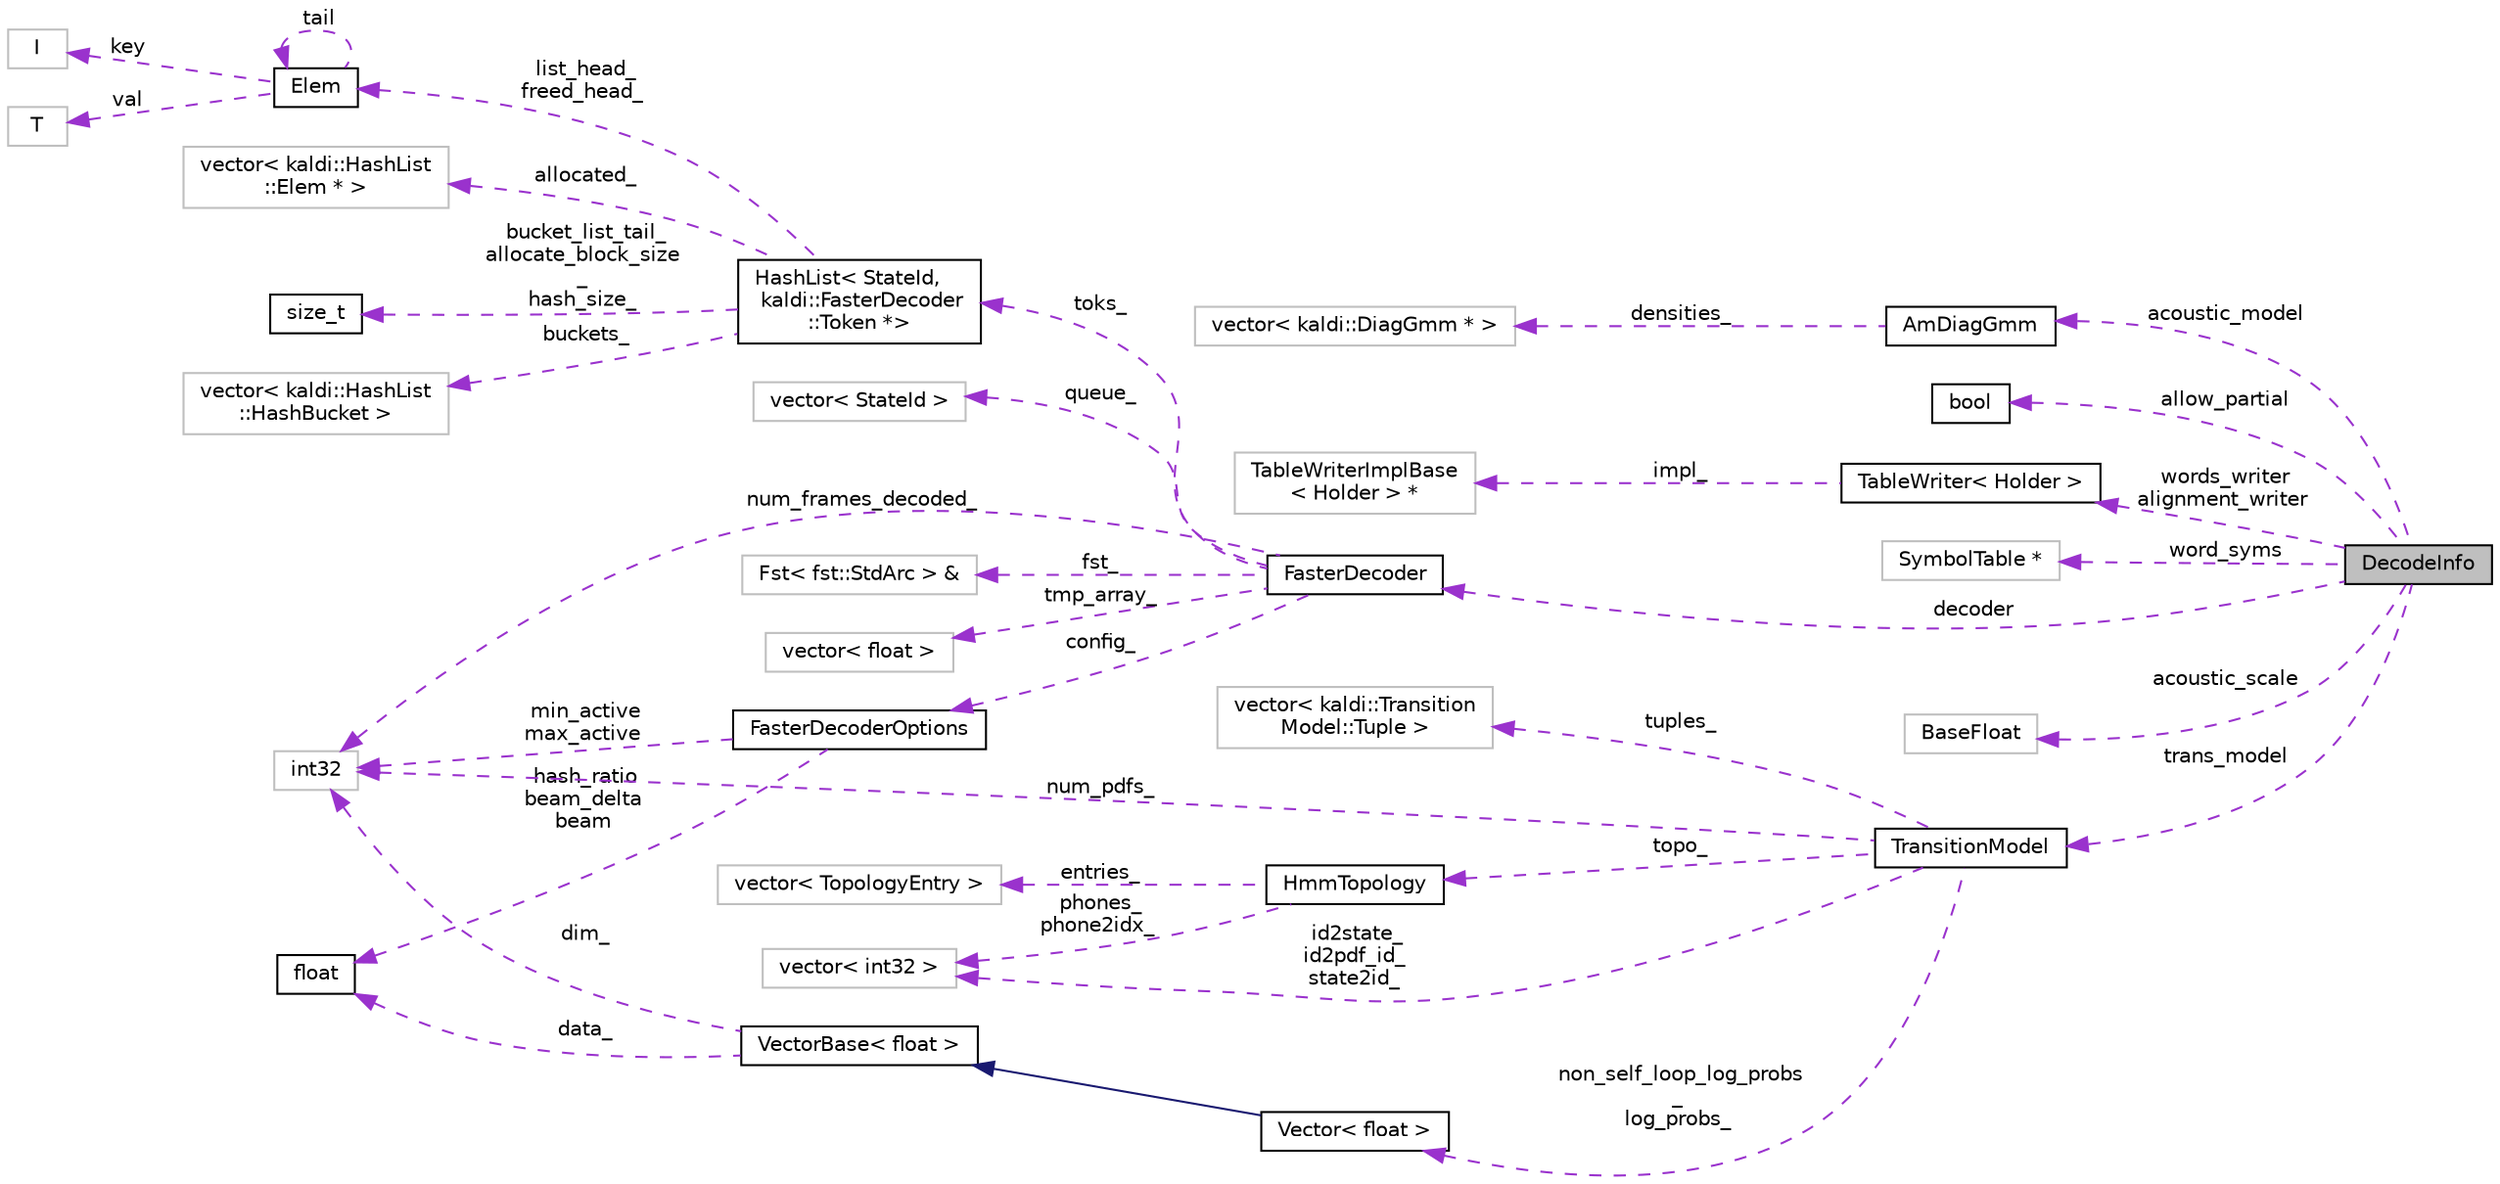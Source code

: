 digraph "DecodeInfo"
{
  edge [fontname="Helvetica",fontsize="10",labelfontname="Helvetica",labelfontsize="10"];
  node [fontname="Helvetica",fontsize="10",shape=record];
  rankdir="LR";
  Node1 [label="DecodeInfo",height=0.2,width=0.4,color="black", fillcolor="grey75", style="filled", fontcolor="black"];
  Node2 -> Node1 [dir="back",color="darkorchid3",fontsize="10",style="dashed",label=" acoustic_model" ,fontname="Helvetica"];
  Node2 [label="AmDiagGmm",height=0.2,width=0.4,color="black", fillcolor="white", style="filled",URL="$classkaldi_1_1AmDiagGmm.html"];
  Node3 -> Node2 [dir="back",color="darkorchid3",fontsize="10",style="dashed",label=" densities_" ,fontname="Helvetica"];
  Node3 [label="vector\< kaldi::DiagGmm * \>",height=0.2,width=0.4,color="grey75", fillcolor="white", style="filled"];
  Node4 -> Node1 [dir="back",color="darkorchid3",fontsize="10",style="dashed",label=" allow_partial" ,fontname="Helvetica"];
  Node4 [label="bool",height=0.2,width=0.4,color="black", fillcolor="white", style="filled",URL="$classbool.html"];
  Node5 -> Node1 [dir="back",color="darkorchid3",fontsize="10",style="dashed",label=" decoder" ,fontname="Helvetica"];
  Node5 [label="FasterDecoder",height=0.2,width=0.4,color="black", fillcolor="white", style="filled",URL="$classkaldi_1_1FasterDecoder.html"];
  Node6 -> Node5 [dir="back",color="darkorchid3",fontsize="10",style="dashed",label=" queue_" ,fontname="Helvetica"];
  Node6 [label="vector\< StateId \>",height=0.2,width=0.4,color="grey75", fillcolor="white", style="filled"];
  Node7 -> Node5 [dir="back",color="darkorchid3",fontsize="10",style="dashed",label=" config_" ,fontname="Helvetica"];
  Node7 [label="FasterDecoderOptions",height=0.2,width=0.4,color="black", fillcolor="white", style="filled",URL="$structkaldi_1_1FasterDecoderOptions.html"];
  Node8 -> Node7 [dir="back",color="darkorchid3",fontsize="10",style="dashed",label=" hash_ratio\nbeam_delta\nbeam" ,fontname="Helvetica"];
  Node8 [label="float",height=0.2,width=0.4,color="black", fillcolor="white", style="filled",URL="$classfloat.html"];
  Node9 -> Node7 [dir="back",color="darkorchid3",fontsize="10",style="dashed",label=" min_active\nmax_active" ,fontname="Helvetica"];
  Node9 [label="int32",height=0.2,width=0.4,color="grey75", fillcolor="white", style="filled"];
  Node10 -> Node5 [dir="back",color="darkorchid3",fontsize="10",style="dashed",label=" fst_" ,fontname="Helvetica"];
  Node10 [label="Fst\< fst::StdArc \> &",height=0.2,width=0.4,color="grey75", fillcolor="white", style="filled"];
  Node11 -> Node5 [dir="back",color="darkorchid3",fontsize="10",style="dashed",label=" tmp_array_" ,fontname="Helvetica"];
  Node11 [label="vector\< float \>",height=0.2,width=0.4,color="grey75", fillcolor="white", style="filled"];
  Node12 -> Node5 [dir="back",color="darkorchid3",fontsize="10",style="dashed",label=" toks_" ,fontname="Helvetica"];
  Node12 [label="HashList\< StateId,\l kaldi::FasterDecoder\l::Token *\>",height=0.2,width=0.4,color="black", fillcolor="white", style="filled",URL="$classkaldi_1_1HashList.html"];
  Node13 -> Node12 [dir="back",color="darkorchid3",fontsize="10",style="dashed",label=" allocated_" ,fontname="Helvetica"];
  Node13 [label="vector\< kaldi::HashList\l::Elem * \>",height=0.2,width=0.4,color="grey75", fillcolor="white", style="filled"];
  Node14 -> Node12 [dir="back",color="darkorchid3",fontsize="10",style="dashed",label=" bucket_list_tail_\nallocate_block_size\l_\nhash_size_" ,fontname="Helvetica"];
  Node14 [label="size_t",height=0.2,width=0.4,color="black", fillcolor="white", style="filled",URL="$classsize__t.html"];
  Node15 -> Node12 [dir="back",color="darkorchid3",fontsize="10",style="dashed",label=" buckets_" ,fontname="Helvetica"];
  Node15 [label="vector\< kaldi::HashList\l::HashBucket \>",height=0.2,width=0.4,color="grey75", fillcolor="white", style="filled"];
  Node16 -> Node12 [dir="back",color="darkorchid3",fontsize="10",style="dashed",label=" list_head_\nfreed_head_" ,fontname="Helvetica"];
  Node16 [label="Elem",height=0.2,width=0.4,color="black", fillcolor="white", style="filled",URL="$structkaldi_1_1HashList_1_1Elem.html"];
  Node17 -> Node16 [dir="back",color="darkorchid3",fontsize="10",style="dashed",label=" key" ,fontname="Helvetica"];
  Node17 [label="I",height=0.2,width=0.4,color="grey75", fillcolor="white", style="filled"];
  Node16 -> Node16 [dir="back",color="darkorchid3",fontsize="10",style="dashed",label=" tail" ,fontname="Helvetica"];
  Node18 -> Node16 [dir="back",color="darkorchid3",fontsize="10",style="dashed",label=" val" ,fontname="Helvetica"];
  Node18 [label="T",height=0.2,width=0.4,color="grey75", fillcolor="white", style="filled"];
  Node9 -> Node5 [dir="back",color="darkorchid3",fontsize="10",style="dashed",label=" num_frames_decoded_" ,fontname="Helvetica"];
  Node19 -> Node1 [dir="back",color="darkorchid3",fontsize="10",style="dashed",label=" word_syms" ,fontname="Helvetica"];
  Node19 [label="SymbolTable *",height=0.2,width=0.4,color="grey75", fillcolor="white", style="filled"];
  Node20 -> Node1 [dir="back",color="darkorchid3",fontsize="10",style="dashed",label=" words_writer\nalignment_writer" ,fontname="Helvetica"];
  Node20 [label="TableWriter\< Holder \>",height=0.2,width=0.4,color="black", fillcolor="white", style="filled",URL="$classkaldi_1_1TableWriter.html",tooltip="A templated class for writing objects to an archive or script file; see The Table concept..."];
  Node21 -> Node20 [dir="back",color="darkorchid3",fontsize="10",style="dashed",label=" impl_" ,fontname="Helvetica"];
  Node21 [label="TableWriterImplBase\l\< Holder \> *",height=0.2,width=0.4,color="grey75", fillcolor="white", style="filled"];
  Node22 -> Node1 [dir="back",color="darkorchid3",fontsize="10",style="dashed",label=" acoustic_scale" ,fontname="Helvetica"];
  Node22 [label="BaseFloat",height=0.2,width=0.4,color="grey75", fillcolor="white", style="filled"];
  Node23 -> Node1 [dir="back",color="darkorchid3",fontsize="10",style="dashed",label=" trans_model" ,fontname="Helvetica"];
  Node23 [label="TransitionModel",height=0.2,width=0.4,color="black", fillcolor="white", style="filled",URL="$classkaldi_1_1TransitionModel.html"];
  Node24 -> Node23 [dir="back",color="darkorchid3",fontsize="10",style="dashed",label=" topo_" ,fontname="Helvetica"];
  Node24 [label="HmmTopology",height=0.2,width=0.4,color="black", fillcolor="white", style="filled",URL="$classkaldi_1_1HmmTopology.html",tooltip="A class for storing topology information for phones. "];
  Node25 -> Node24 [dir="back",color="darkorchid3",fontsize="10",style="dashed",label=" phones_\nphone2idx_" ,fontname="Helvetica"];
  Node25 [label="vector\< int32 \>",height=0.2,width=0.4,color="grey75", fillcolor="white", style="filled"];
  Node26 -> Node24 [dir="back",color="darkorchid3",fontsize="10",style="dashed",label=" entries_" ,fontname="Helvetica"];
  Node26 [label="vector\< TopologyEntry \>",height=0.2,width=0.4,color="grey75", fillcolor="white", style="filled"];
  Node25 -> Node23 [dir="back",color="darkorchid3",fontsize="10",style="dashed",label=" id2state_\nid2pdf_id_\nstate2id_" ,fontname="Helvetica"];
  Node27 -> Node23 [dir="back",color="darkorchid3",fontsize="10",style="dashed",label=" tuples_" ,fontname="Helvetica"];
  Node27 [label="vector\< kaldi::Transition\lModel::Tuple \>",height=0.2,width=0.4,color="grey75", fillcolor="white", style="filled"];
  Node28 -> Node23 [dir="back",color="darkorchid3",fontsize="10",style="dashed",label=" non_self_loop_log_probs\l_\nlog_probs_" ,fontname="Helvetica"];
  Node28 [label="Vector\< float \>",height=0.2,width=0.4,color="black", fillcolor="white", style="filled",URL="$classkaldi_1_1Vector.html"];
  Node29 -> Node28 [dir="back",color="midnightblue",fontsize="10",style="solid",fontname="Helvetica"];
  Node29 [label="VectorBase\< float \>",height=0.2,width=0.4,color="black", fillcolor="white", style="filled",URL="$classkaldi_1_1VectorBase.html"];
  Node8 -> Node29 [dir="back",color="darkorchid3",fontsize="10",style="dashed",label=" data_" ,fontname="Helvetica"];
  Node9 -> Node29 [dir="back",color="darkorchid3",fontsize="10",style="dashed",label=" dim_" ,fontname="Helvetica"];
  Node9 -> Node23 [dir="back",color="darkorchid3",fontsize="10",style="dashed",label=" num_pdfs_" ,fontname="Helvetica"];
}
